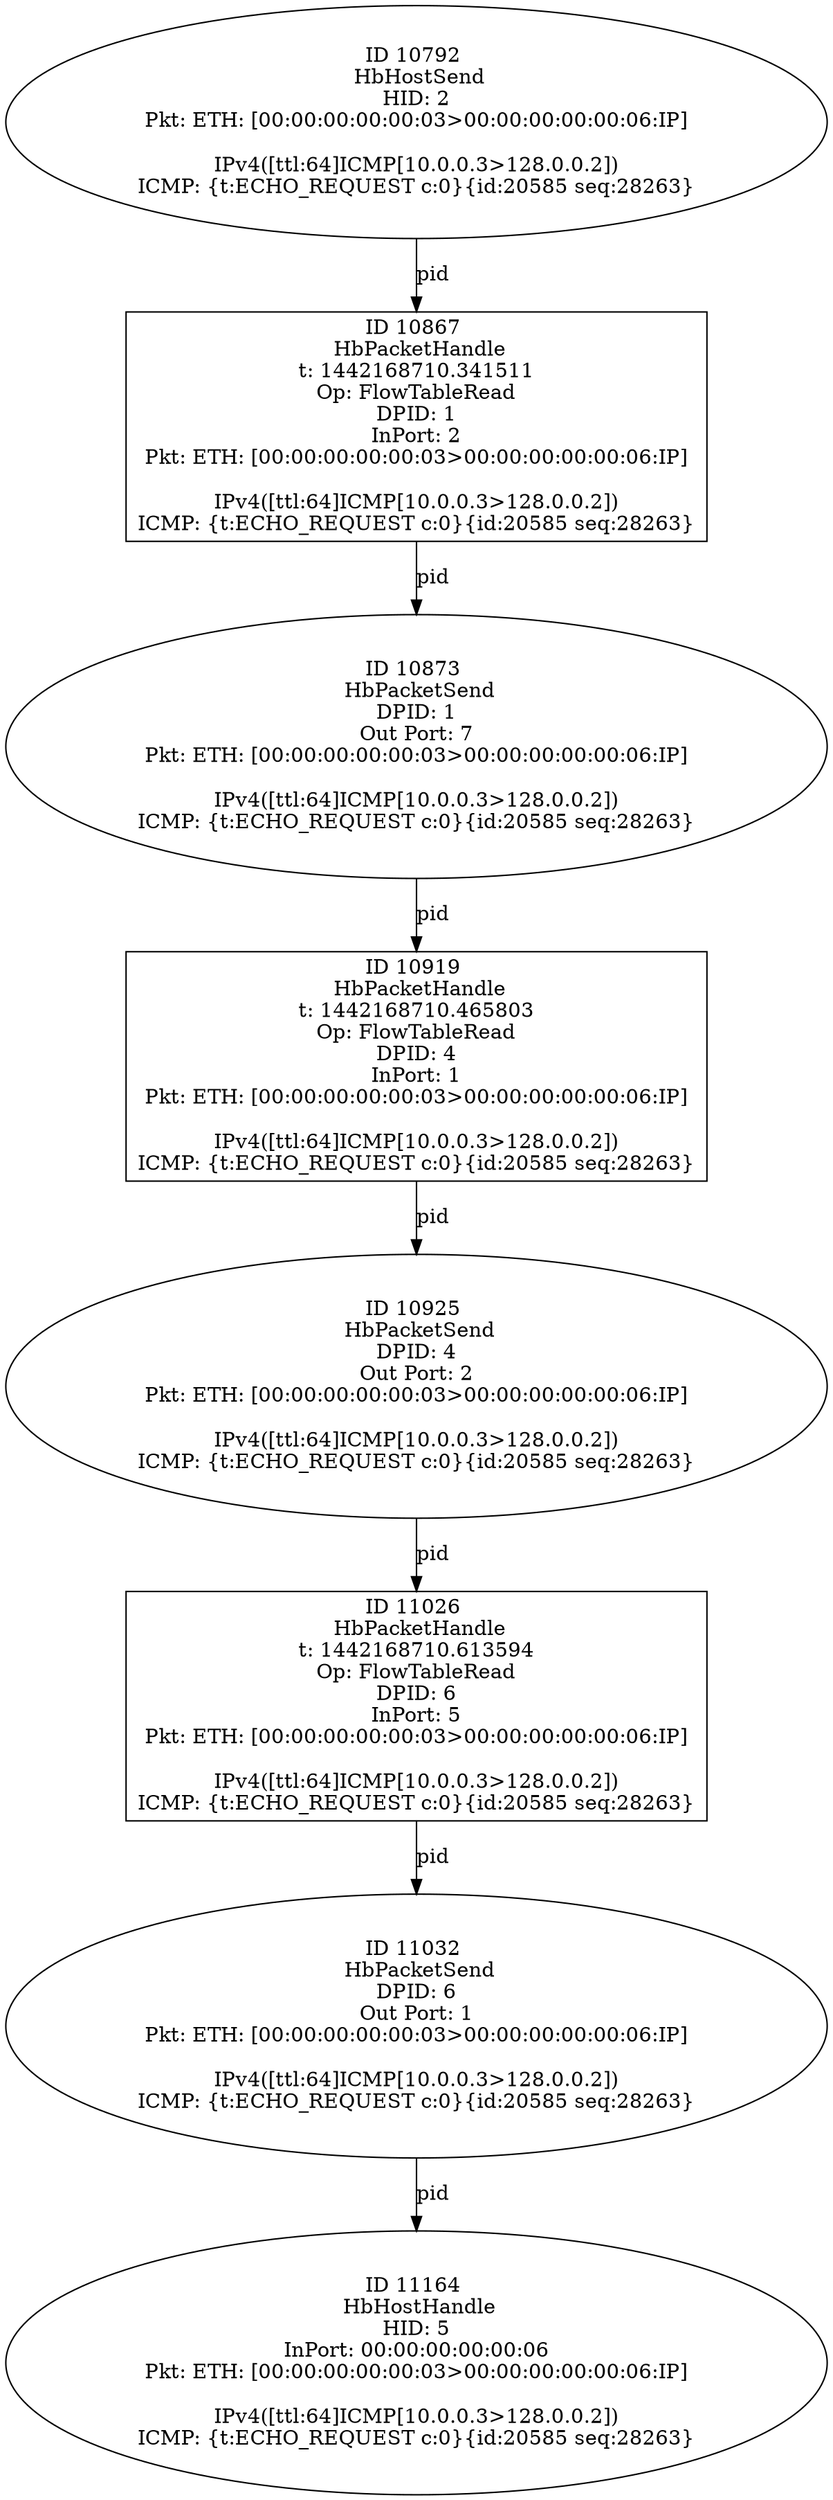 strict digraph G {
10919 [shape=box, event=<hb_events.HbPacketHandle object at 0x1091bd4d0>, label="ID 10919 
 HbPacketHandle
t: 1442168710.465803
Op: FlowTableRead
DPID: 4
InPort: 1
Pkt: ETH: [00:00:00:00:00:03>00:00:00:00:00:06:IP]

IPv4([ttl:64]ICMP[10.0.0.3>128.0.0.2])
ICMP: {t:ECHO_REQUEST c:0}{id:20585 seq:28263}"];
10792 [shape=oval, event=<hb_events.HbHostSend object at 0x109151810>, label="ID 10792 
 HbHostSend
HID: 2
Pkt: ETH: [00:00:00:00:00:03>00:00:00:00:00:06:IP]

IPv4([ttl:64]ICMP[10.0.0.3>128.0.0.2])
ICMP: {t:ECHO_REQUEST c:0}{id:20585 seq:28263}"];
10925 [shape=oval, event=<hb_events.HbPacketSend object at 0x1091d03d0>, label="ID 10925 
 HbPacketSend
DPID: 4
Out Port: 2
Pkt: ETH: [00:00:00:00:00:03>00:00:00:00:00:06:IP]

IPv4([ttl:64]ICMP[10.0.0.3>128.0.0.2])
ICMP: {t:ECHO_REQUEST c:0}{id:20585 seq:28263}"];
11026 [shape=box, event=<hb_events.HbPacketHandle object at 0x10921f390>, label="ID 11026 
 HbPacketHandle
t: 1442168710.613594
Op: FlowTableRead
DPID: 6
InPort: 5
Pkt: ETH: [00:00:00:00:00:03>00:00:00:00:00:06:IP]

IPv4([ttl:64]ICMP[10.0.0.3>128.0.0.2])
ICMP: {t:ECHO_REQUEST c:0}{id:20585 seq:28263}"];
10867 [shape=box, event=<hb_events.HbPacketHandle object at 0x1091967d0>, label="ID 10867 
 HbPacketHandle
t: 1442168710.341511
Op: FlowTableRead
DPID: 1
InPort: 2
Pkt: ETH: [00:00:00:00:00:03>00:00:00:00:00:06:IP]

IPv4([ttl:64]ICMP[10.0.0.3>128.0.0.2])
ICMP: {t:ECHO_REQUEST c:0}{id:20585 seq:28263}"];
11032 [shape=oval, event=<hb_events.HbPacketSend object at 0x109227850>, label="ID 11032 
 HbPacketSend
DPID: 6
Out Port: 1
Pkt: ETH: [00:00:00:00:00:03>00:00:00:00:00:06:IP]

IPv4([ttl:64]ICMP[10.0.0.3>128.0.0.2])
ICMP: {t:ECHO_REQUEST c:0}{id:20585 seq:28263}"];
10873 [shape=oval, event=<hb_events.HbPacketSend object at 0x109196c10>, label="ID 10873 
 HbPacketSend
DPID: 1
Out Port: 7
Pkt: ETH: [00:00:00:00:00:03>00:00:00:00:00:06:IP]

IPv4([ttl:64]ICMP[10.0.0.3>128.0.0.2])
ICMP: {t:ECHO_REQUEST c:0}{id:20585 seq:28263}"];
11164 [shape=oval, event=<hb_events.HbHostHandle object at 0x109290a50>, label="ID 11164 
 HbHostHandle
HID: 5
InPort: 00:00:00:00:00:06
Pkt: ETH: [00:00:00:00:00:03>00:00:00:00:00:06:IP]

IPv4([ttl:64]ICMP[10.0.0.3>128.0.0.2])
ICMP: {t:ECHO_REQUEST c:0}{id:20585 seq:28263}"];
10919 -> 10925  [rel=pid, label=pid];
10792 -> 10867  [rel=pid, label=pid];
10925 -> 11026  [rel=pid, label=pid];
11026 -> 11032  [rel=pid, label=pid];
10867 -> 10873  [rel=pid, label=pid];
11032 -> 11164  [rel=pid, label=pid];
10873 -> 10919  [rel=pid, label=pid];
}
